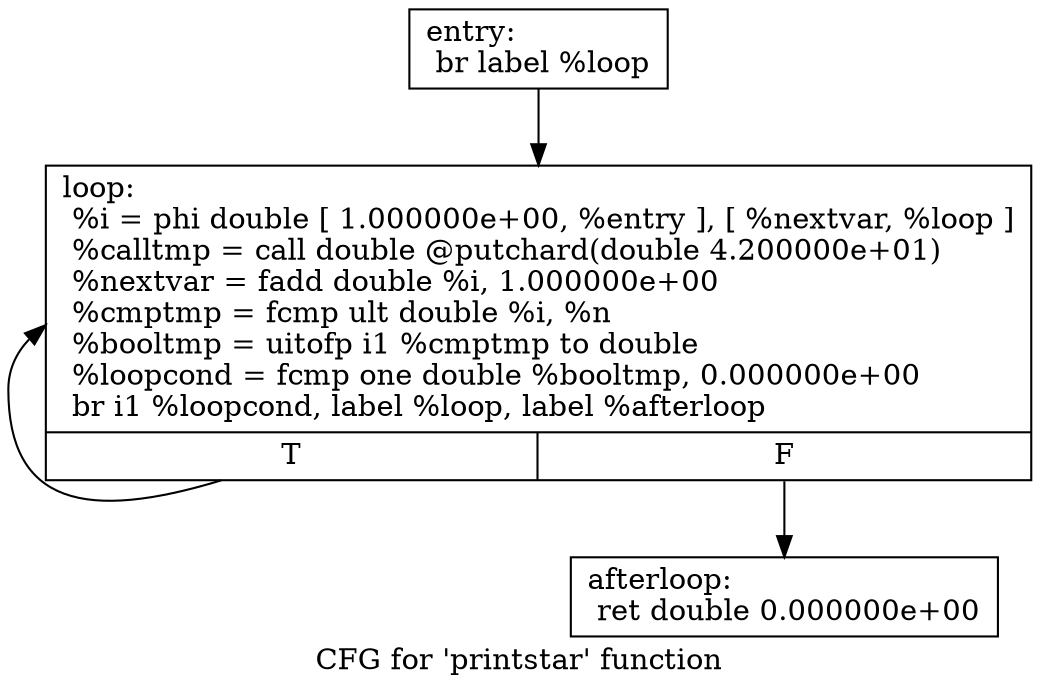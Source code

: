 digraph "CFG for 'printstar' function" {
	label="CFG for 'printstar' function";

	Node0xbe7210 [shape=record,label="{entry:\l  br label %loop\l}"];
	Node0xbe7210 -> Node0xbeb160;
	Node0xbeb160 [shape=record,label="{loop:                                             \l  %i = phi double [ 1.000000e+00, %entry ], [ %nextvar, %loop ]\l  %calltmp = call double @putchard(double 4.200000e+01)\l  %nextvar = fadd double %i, 1.000000e+00\l  %cmptmp = fcmp ult double %i, %n\l  %booltmp = uitofp i1 %cmptmp to double\l  %loopcond = fcmp one double %booltmp, 0.000000e+00\l  br i1 %loopcond, label %loop, label %afterloop\l|{<s0>T|<s1>F}}"];
	Node0xbeb160:s0 -> Node0xbeb160;
	Node0xbeb160:s1 -> Node0xbeb1b0;
	Node0xbeb1b0 [shape=record,label="{afterloop:                                        \l  ret double 0.000000e+00\l}"];
}
